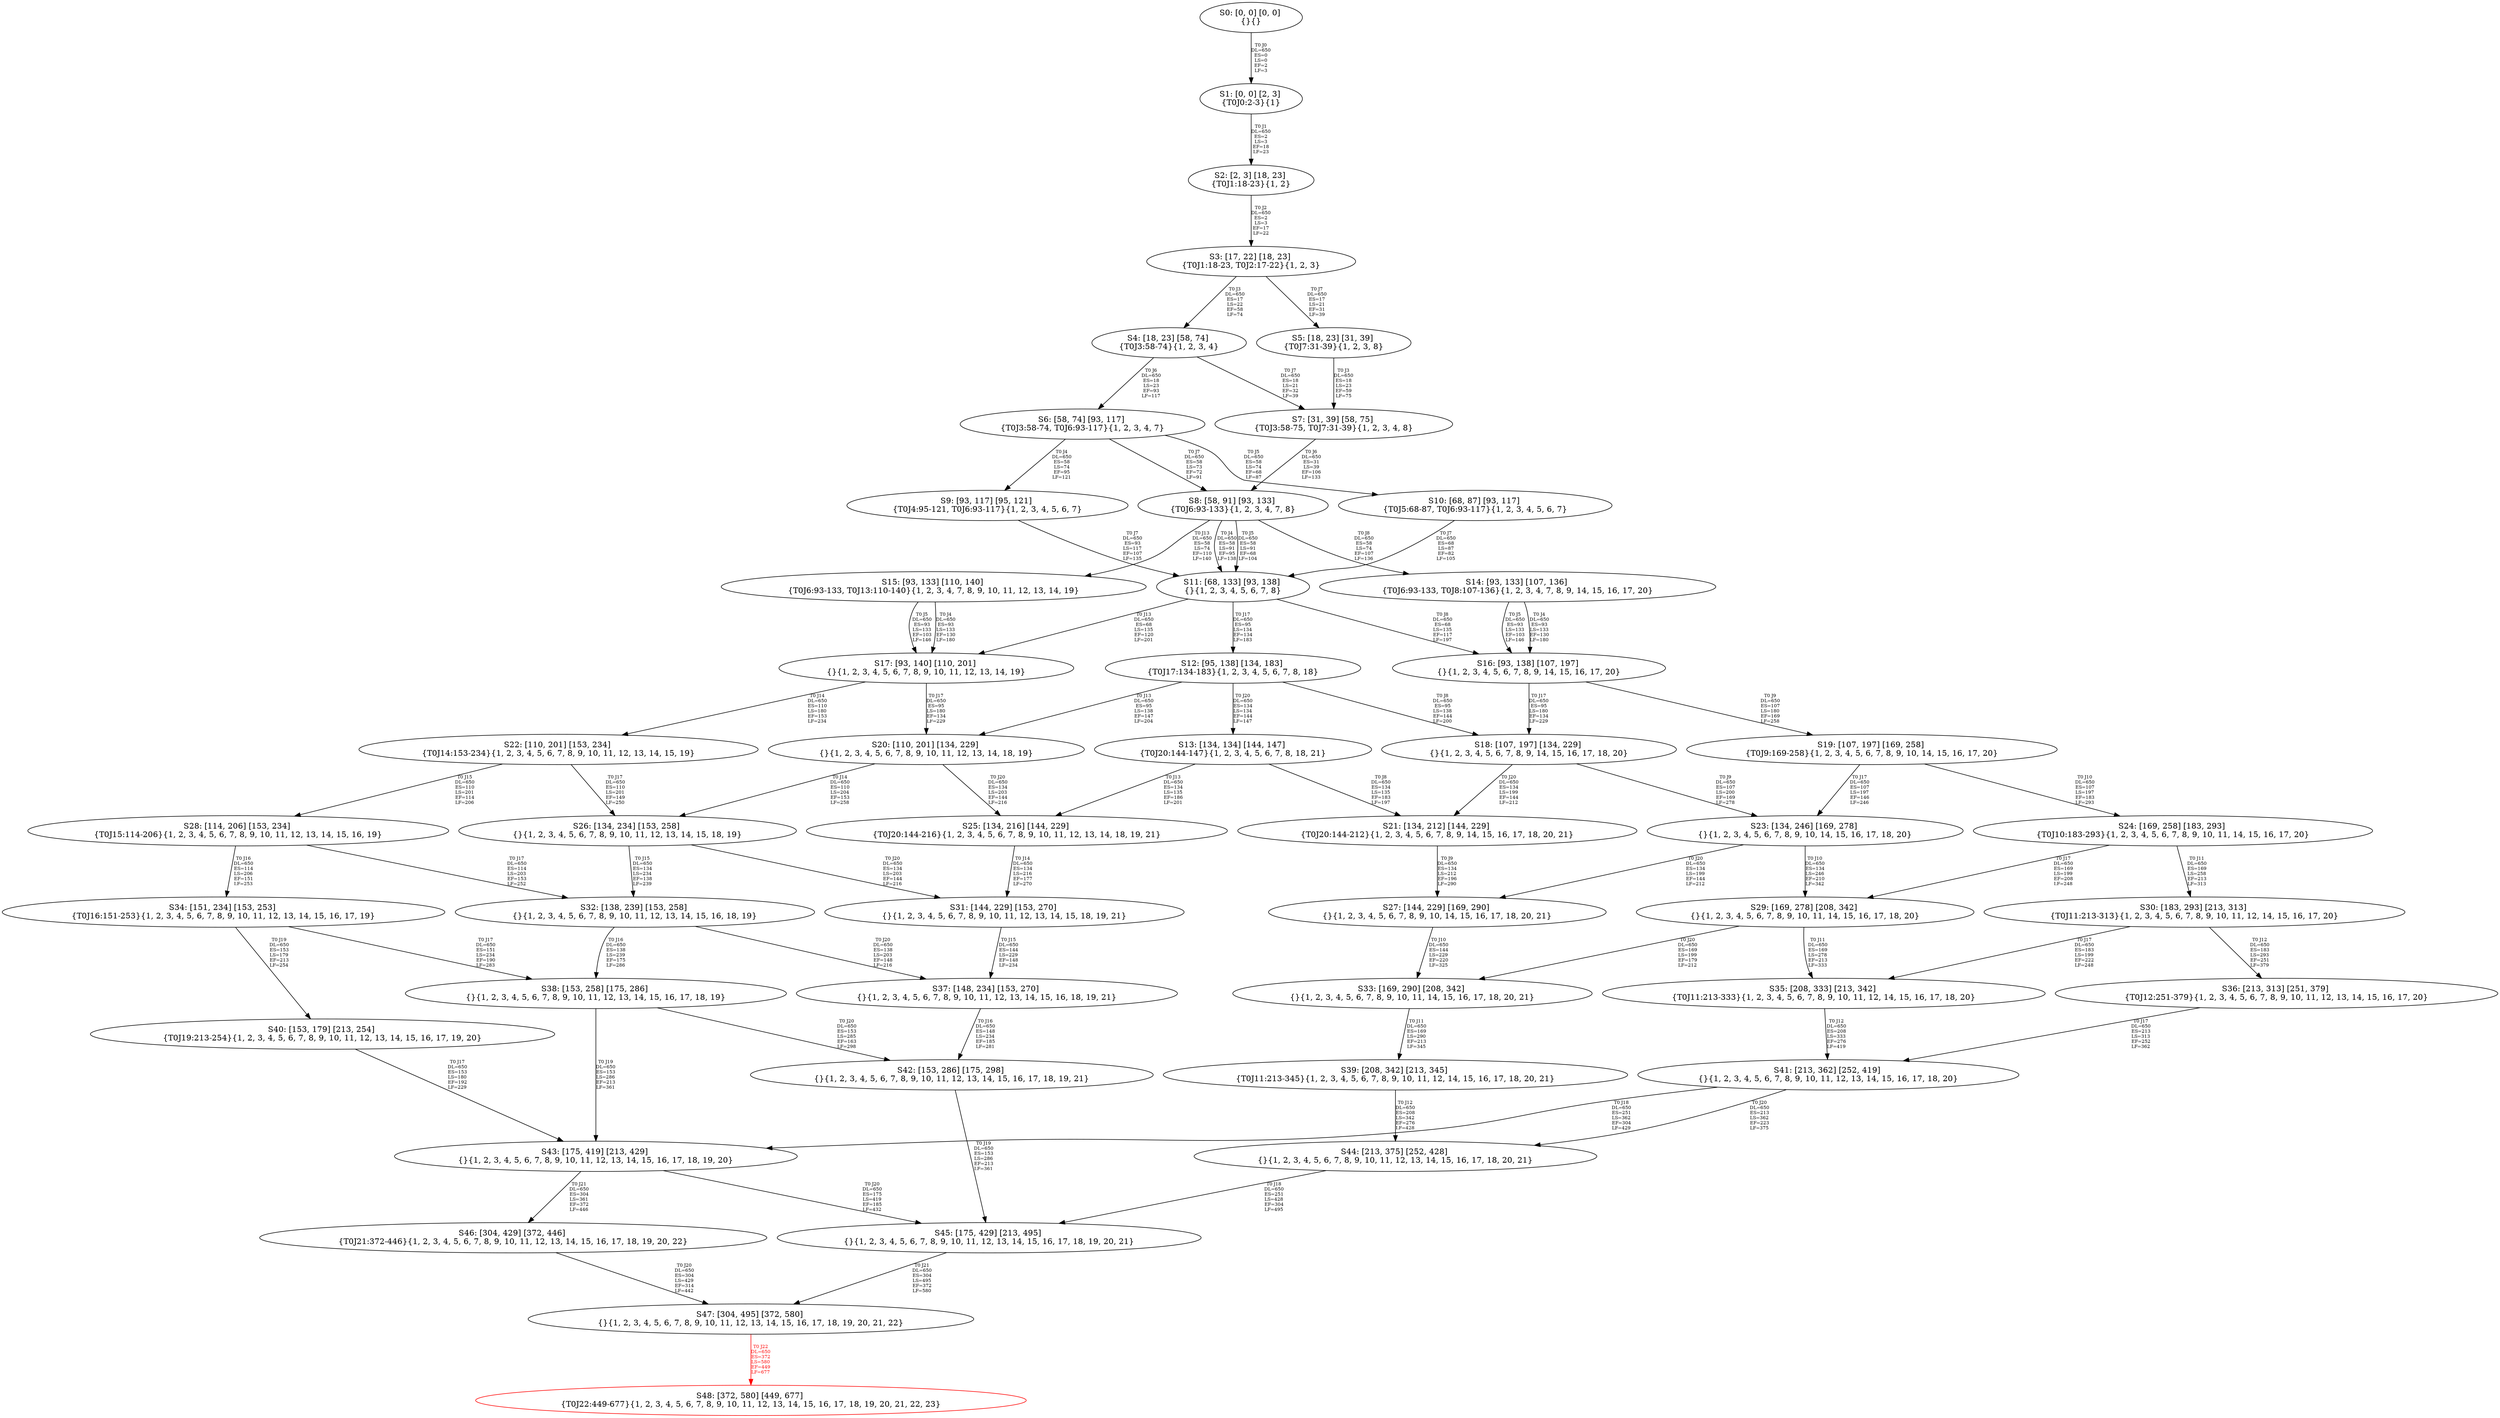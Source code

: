 digraph {
	S0[label="S0: [0, 0] [0, 0] \n{}{}"];
	S1[label="S1: [0, 0] [2, 3] \n{T0J0:2-3}{1}"];
	S2[label="S2: [2, 3] [18, 23] \n{T0J1:18-23}{1, 2}"];
	S3[label="S3: [17, 22] [18, 23] \n{T0J1:18-23, T0J2:17-22}{1, 2, 3}"];
	S4[label="S4: [18, 23] [58, 74] \n{T0J3:58-74}{1, 2, 3, 4}"];
	S5[label="S5: [18, 23] [31, 39] \n{T0J7:31-39}{1, 2, 3, 8}"];
	S6[label="S6: [58, 74] [93, 117] \n{T0J3:58-74, T0J6:93-117}{1, 2, 3, 4, 7}"];
	S7[label="S7: [31, 39] [58, 75] \n{T0J3:58-75, T0J7:31-39}{1, 2, 3, 4, 8}"];
	S8[label="S8: [58, 91] [93, 133] \n{T0J6:93-133}{1, 2, 3, 4, 7, 8}"];
	S9[label="S9: [93, 117] [95, 121] \n{T0J4:95-121, T0J6:93-117}{1, 2, 3, 4, 5, 6, 7}"];
	S10[label="S10: [68, 87] [93, 117] \n{T0J5:68-87, T0J6:93-117}{1, 2, 3, 4, 5, 6, 7}"];
	S11[label="S11: [68, 133] [93, 138] \n{}{1, 2, 3, 4, 5, 6, 7, 8}"];
	S12[label="S12: [95, 138] [134, 183] \n{T0J17:134-183}{1, 2, 3, 4, 5, 6, 7, 8, 18}"];
	S13[label="S13: [134, 134] [144, 147] \n{T0J20:144-147}{1, 2, 3, 4, 5, 6, 7, 8, 18, 21}"];
	S14[label="S14: [93, 133] [107, 136] \n{T0J6:93-133, T0J8:107-136}{1, 2, 3, 4, 7, 8, 9, 14, 15, 16, 17, 20}"];
	S15[label="S15: [93, 133] [110, 140] \n{T0J6:93-133, T0J13:110-140}{1, 2, 3, 4, 7, 8, 9, 10, 11, 12, 13, 14, 19}"];
	S16[label="S16: [93, 138] [107, 197] \n{}{1, 2, 3, 4, 5, 6, 7, 8, 9, 14, 15, 16, 17, 20}"];
	S17[label="S17: [93, 140] [110, 201] \n{}{1, 2, 3, 4, 5, 6, 7, 8, 9, 10, 11, 12, 13, 14, 19}"];
	S18[label="S18: [107, 197] [134, 229] \n{}{1, 2, 3, 4, 5, 6, 7, 8, 9, 14, 15, 16, 17, 18, 20}"];
	S19[label="S19: [107, 197] [169, 258] \n{T0J9:169-258}{1, 2, 3, 4, 5, 6, 7, 8, 9, 10, 14, 15, 16, 17, 20}"];
	S20[label="S20: [110, 201] [134, 229] \n{}{1, 2, 3, 4, 5, 6, 7, 8, 9, 10, 11, 12, 13, 14, 18, 19}"];
	S21[label="S21: [134, 212] [144, 229] \n{T0J20:144-212}{1, 2, 3, 4, 5, 6, 7, 8, 9, 14, 15, 16, 17, 18, 20, 21}"];
	S22[label="S22: [110, 201] [153, 234] \n{T0J14:153-234}{1, 2, 3, 4, 5, 6, 7, 8, 9, 10, 11, 12, 13, 14, 15, 19}"];
	S23[label="S23: [134, 246] [169, 278] \n{}{1, 2, 3, 4, 5, 6, 7, 8, 9, 10, 14, 15, 16, 17, 18, 20}"];
	S24[label="S24: [169, 258] [183, 293] \n{T0J10:183-293}{1, 2, 3, 4, 5, 6, 7, 8, 9, 10, 11, 14, 15, 16, 17, 20}"];
	S25[label="S25: [134, 216] [144, 229] \n{T0J20:144-216}{1, 2, 3, 4, 5, 6, 7, 8, 9, 10, 11, 12, 13, 14, 18, 19, 21}"];
	S26[label="S26: [134, 234] [153, 258] \n{}{1, 2, 3, 4, 5, 6, 7, 8, 9, 10, 11, 12, 13, 14, 15, 18, 19}"];
	S27[label="S27: [144, 229] [169, 290] \n{}{1, 2, 3, 4, 5, 6, 7, 8, 9, 10, 14, 15, 16, 17, 18, 20, 21}"];
	S28[label="S28: [114, 206] [153, 234] \n{T0J15:114-206}{1, 2, 3, 4, 5, 6, 7, 8, 9, 10, 11, 12, 13, 14, 15, 16, 19}"];
	S29[label="S29: [169, 278] [208, 342] \n{}{1, 2, 3, 4, 5, 6, 7, 8, 9, 10, 11, 14, 15, 16, 17, 18, 20}"];
	S30[label="S30: [183, 293] [213, 313] \n{T0J11:213-313}{1, 2, 3, 4, 5, 6, 7, 8, 9, 10, 11, 12, 14, 15, 16, 17, 20}"];
	S31[label="S31: [144, 229] [153, 270] \n{}{1, 2, 3, 4, 5, 6, 7, 8, 9, 10, 11, 12, 13, 14, 15, 18, 19, 21}"];
	S32[label="S32: [138, 239] [153, 258] \n{}{1, 2, 3, 4, 5, 6, 7, 8, 9, 10, 11, 12, 13, 14, 15, 16, 18, 19}"];
	S33[label="S33: [169, 290] [208, 342] \n{}{1, 2, 3, 4, 5, 6, 7, 8, 9, 10, 11, 14, 15, 16, 17, 18, 20, 21}"];
	S34[label="S34: [151, 234] [153, 253] \n{T0J16:151-253}{1, 2, 3, 4, 5, 6, 7, 8, 9, 10, 11, 12, 13, 14, 15, 16, 17, 19}"];
	S35[label="S35: [208, 333] [213, 342] \n{T0J11:213-333}{1, 2, 3, 4, 5, 6, 7, 8, 9, 10, 11, 12, 14, 15, 16, 17, 18, 20}"];
	S36[label="S36: [213, 313] [251, 379] \n{T0J12:251-379}{1, 2, 3, 4, 5, 6, 7, 8, 9, 10, 11, 12, 13, 14, 15, 16, 17, 20}"];
	S37[label="S37: [148, 234] [153, 270] \n{}{1, 2, 3, 4, 5, 6, 7, 8, 9, 10, 11, 12, 13, 14, 15, 16, 18, 19, 21}"];
	S38[label="S38: [153, 258] [175, 286] \n{}{1, 2, 3, 4, 5, 6, 7, 8, 9, 10, 11, 12, 13, 14, 15, 16, 17, 18, 19}"];
	S39[label="S39: [208, 342] [213, 345] \n{T0J11:213-345}{1, 2, 3, 4, 5, 6, 7, 8, 9, 10, 11, 12, 14, 15, 16, 17, 18, 20, 21}"];
	S40[label="S40: [153, 179] [213, 254] \n{T0J19:213-254}{1, 2, 3, 4, 5, 6, 7, 8, 9, 10, 11, 12, 13, 14, 15, 16, 17, 19, 20}"];
	S41[label="S41: [213, 362] [252, 419] \n{}{1, 2, 3, 4, 5, 6, 7, 8, 9, 10, 11, 12, 13, 14, 15, 16, 17, 18, 20}"];
	S42[label="S42: [153, 286] [175, 298] \n{}{1, 2, 3, 4, 5, 6, 7, 8, 9, 10, 11, 12, 13, 14, 15, 16, 17, 18, 19, 21}"];
	S43[label="S43: [175, 419] [213, 429] \n{}{1, 2, 3, 4, 5, 6, 7, 8, 9, 10, 11, 12, 13, 14, 15, 16, 17, 18, 19, 20}"];
	S44[label="S44: [213, 375] [252, 428] \n{}{1, 2, 3, 4, 5, 6, 7, 8, 9, 10, 11, 12, 13, 14, 15, 16, 17, 18, 20, 21}"];
	S45[label="S45: [175, 429] [213, 495] \n{}{1, 2, 3, 4, 5, 6, 7, 8, 9, 10, 11, 12, 13, 14, 15, 16, 17, 18, 19, 20, 21}"];
	S46[label="S46: [304, 429] [372, 446] \n{T0J21:372-446}{1, 2, 3, 4, 5, 6, 7, 8, 9, 10, 11, 12, 13, 14, 15, 16, 17, 18, 19, 20, 22}"];
	S47[label="S47: [304, 495] [372, 580] \n{}{1, 2, 3, 4, 5, 6, 7, 8, 9, 10, 11, 12, 13, 14, 15, 16, 17, 18, 19, 20, 21, 22}"];
	S48[label="S48: [372, 580] [449, 677] \n{T0J22:449-677}{1, 2, 3, 4, 5, 6, 7, 8, 9, 10, 11, 12, 13, 14, 15, 16, 17, 18, 19, 20, 21, 22, 23}"];
	S0 -> S1[label="T0 J0\nDL=650\nES=0\nLS=0\nEF=2\nLF=3",fontsize=8];
	S1 -> S2[label="T0 J1\nDL=650\nES=2\nLS=3\nEF=18\nLF=23",fontsize=8];
	S2 -> S3[label="T0 J2\nDL=650\nES=2\nLS=3\nEF=17\nLF=22",fontsize=8];
	S3 -> S4[label="T0 J3\nDL=650\nES=17\nLS=22\nEF=58\nLF=74",fontsize=8];
	S3 -> S5[label="T0 J7\nDL=650\nES=17\nLS=21\nEF=31\nLF=39",fontsize=8];
	S4 -> S6[label="T0 J6\nDL=650\nES=18\nLS=23\nEF=93\nLF=117",fontsize=8];
	S4 -> S7[label="T0 J7\nDL=650\nES=18\nLS=21\nEF=32\nLF=39",fontsize=8];
	S5 -> S7[label="T0 J3\nDL=650\nES=18\nLS=23\nEF=59\nLF=75",fontsize=8];
	S6 -> S9[label="T0 J4\nDL=650\nES=58\nLS=74\nEF=95\nLF=121",fontsize=8];
	S6 -> S10[label="T0 J5\nDL=650\nES=58\nLS=74\nEF=68\nLF=87",fontsize=8];
	S6 -> S8[label="T0 J7\nDL=650\nES=58\nLS=73\nEF=72\nLF=91",fontsize=8];
	S7 -> S8[label="T0 J6\nDL=650\nES=31\nLS=39\nEF=106\nLF=133",fontsize=8];
	S8 -> S11[label="T0 J4\nDL=650\nES=58\nLS=91\nEF=95\nLF=138",fontsize=8];
	S8 -> S11[label="T0 J5\nDL=650\nES=58\nLS=91\nEF=68\nLF=104",fontsize=8];
	S8 -> S14[label="T0 J8\nDL=650\nES=58\nLS=74\nEF=107\nLF=136",fontsize=8];
	S8 -> S15[label="T0 J13\nDL=650\nES=58\nLS=74\nEF=110\nLF=140",fontsize=8];
	S9 -> S11[label="T0 J7\nDL=650\nES=93\nLS=117\nEF=107\nLF=135",fontsize=8];
	S10 -> S11[label="T0 J7\nDL=650\nES=68\nLS=87\nEF=82\nLF=105",fontsize=8];
	S11 -> S16[label="T0 J8\nDL=650\nES=68\nLS=135\nEF=117\nLF=197",fontsize=8];
	S11 -> S17[label="T0 J13\nDL=650\nES=68\nLS=135\nEF=120\nLF=201",fontsize=8];
	S11 -> S12[label="T0 J17\nDL=650\nES=95\nLS=134\nEF=134\nLF=183",fontsize=8];
	S12 -> S18[label="T0 J8\nDL=650\nES=95\nLS=138\nEF=144\nLF=200",fontsize=8];
	S12 -> S20[label="T0 J13\nDL=650\nES=95\nLS=138\nEF=147\nLF=204",fontsize=8];
	S12 -> S13[label="T0 J20\nDL=650\nES=134\nLS=134\nEF=144\nLF=147",fontsize=8];
	S13 -> S21[label="T0 J8\nDL=650\nES=134\nLS=135\nEF=183\nLF=197",fontsize=8];
	S13 -> S25[label="T0 J13\nDL=650\nES=134\nLS=135\nEF=186\nLF=201",fontsize=8];
	S14 -> S16[label="T0 J4\nDL=650\nES=93\nLS=133\nEF=130\nLF=180",fontsize=8];
	S14 -> S16[label="T0 J5\nDL=650\nES=93\nLS=133\nEF=103\nLF=146",fontsize=8];
	S15 -> S17[label="T0 J4\nDL=650\nES=93\nLS=133\nEF=130\nLF=180",fontsize=8];
	S15 -> S17[label="T0 J5\nDL=650\nES=93\nLS=133\nEF=103\nLF=146",fontsize=8];
	S16 -> S19[label="T0 J9\nDL=650\nES=107\nLS=180\nEF=169\nLF=258",fontsize=8];
	S16 -> S18[label="T0 J17\nDL=650\nES=95\nLS=180\nEF=134\nLF=229",fontsize=8];
	S17 -> S22[label="T0 J14\nDL=650\nES=110\nLS=180\nEF=153\nLF=234",fontsize=8];
	S17 -> S20[label="T0 J17\nDL=650\nES=95\nLS=180\nEF=134\nLF=229",fontsize=8];
	S18 -> S23[label="T0 J9\nDL=650\nES=107\nLS=200\nEF=169\nLF=278",fontsize=8];
	S18 -> S21[label="T0 J20\nDL=650\nES=134\nLS=199\nEF=144\nLF=212",fontsize=8];
	S19 -> S24[label="T0 J10\nDL=650\nES=107\nLS=197\nEF=183\nLF=293",fontsize=8];
	S19 -> S23[label="T0 J17\nDL=650\nES=107\nLS=197\nEF=146\nLF=246",fontsize=8];
	S20 -> S26[label="T0 J14\nDL=650\nES=110\nLS=204\nEF=153\nLF=258",fontsize=8];
	S20 -> S25[label="T0 J20\nDL=650\nES=134\nLS=203\nEF=144\nLF=216",fontsize=8];
	S21 -> S27[label="T0 J9\nDL=650\nES=134\nLS=212\nEF=196\nLF=290",fontsize=8];
	S22 -> S28[label="T0 J15\nDL=650\nES=110\nLS=201\nEF=114\nLF=206",fontsize=8];
	S22 -> S26[label="T0 J17\nDL=650\nES=110\nLS=201\nEF=149\nLF=250",fontsize=8];
	S23 -> S29[label="T0 J10\nDL=650\nES=134\nLS=246\nEF=210\nLF=342",fontsize=8];
	S23 -> S27[label="T0 J20\nDL=650\nES=134\nLS=199\nEF=144\nLF=212",fontsize=8];
	S24 -> S30[label="T0 J11\nDL=650\nES=169\nLS=258\nEF=213\nLF=313",fontsize=8];
	S24 -> S29[label="T0 J17\nDL=650\nES=169\nLS=199\nEF=208\nLF=248",fontsize=8];
	S25 -> S31[label="T0 J14\nDL=650\nES=134\nLS=216\nEF=177\nLF=270",fontsize=8];
	S26 -> S32[label="T0 J15\nDL=650\nES=134\nLS=234\nEF=138\nLF=239",fontsize=8];
	S26 -> S31[label="T0 J20\nDL=650\nES=134\nLS=203\nEF=144\nLF=216",fontsize=8];
	S27 -> S33[label="T0 J10\nDL=650\nES=144\nLS=229\nEF=220\nLF=325",fontsize=8];
	S28 -> S34[label="T0 J16\nDL=650\nES=114\nLS=206\nEF=151\nLF=253",fontsize=8];
	S28 -> S32[label="T0 J17\nDL=650\nES=114\nLS=203\nEF=153\nLF=252",fontsize=8];
	S29 -> S35[label="T0 J11\nDL=650\nES=169\nLS=278\nEF=213\nLF=333",fontsize=8];
	S29 -> S33[label="T0 J20\nDL=650\nES=169\nLS=199\nEF=179\nLF=212",fontsize=8];
	S30 -> S36[label="T0 J12\nDL=650\nES=183\nLS=293\nEF=251\nLF=379",fontsize=8];
	S30 -> S35[label="T0 J17\nDL=650\nES=183\nLS=199\nEF=222\nLF=248",fontsize=8];
	S31 -> S37[label="T0 J15\nDL=650\nES=144\nLS=229\nEF=148\nLF=234",fontsize=8];
	S32 -> S38[label="T0 J16\nDL=650\nES=138\nLS=239\nEF=175\nLF=286",fontsize=8];
	S32 -> S37[label="T0 J20\nDL=650\nES=138\nLS=203\nEF=148\nLF=216",fontsize=8];
	S33 -> S39[label="T0 J11\nDL=650\nES=169\nLS=290\nEF=213\nLF=345",fontsize=8];
	S34 -> S38[label="T0 J17\nDL=650\nES=151\nLS=234\nEF=190\nLF=283",fontsize=8];
	S34 -> S40[label="T0 J19\nDL=650\nES=153\nLS=179\nEF=213\nLF=254",fontsize=8];
	S35 -> S41[label="T0 J12\nDL=650\nES=208\nLS=333\nEF=276\nLF=419",fontsize=8];
	S36 -> S41[label="T0 J17\nDL=650\nES=213\nLS=313\nEF=252\nLF=362",fontsize=8];
	S37 -> S42[label="T0 J16\nDL=650\nES=148\nLS=234\nEF=185\nLF=281",fontsize=8];
	S38 -> S43[label="T0 J19\nDL=650\nES=153\nLS=286\nEF=213\nLF=361",fontsize=8];
	S38 -> S42[label="T0 J20\nDL=650\nES=153\nLS=285\nEF=163\nLF=298",fontsize=8];
	S39 -> S44[label="T0 J12\nDL=650\nES=208\nLS=342\nEF=276\nLF=428",fontsize=8];
	S40 -> S43[label="T0 J17\nDL=650\nES=153\nLS=180\nEF=192\nLF=229",fontsize=8];
	S41 -> S43[label="T0 J18\nDL=650\nES=251\nLS=362\nEF=304\nLF=429",fontsize=8];
	S41 -> S44[label="T0 J20\nDL=650\nES=213\nLS=362\nEF=223\nLF=375",fontsize=8];
	S42 -> S45[label="T0 J19\nDL=650\nES=153\nLS=286\nEF=213\nLF=361",fontsize=8];
	S43 -> S45[label="T0 J20\nDL=650\nES=175\nLS=419\nEF=185\nLF=432",fontsize=8];
	S43 -> S46[label="T0 J21\nDL=650\nES=304\nLS=361\nEF=372\nLF=446",fontsize=8];
	S44 -> S45[label="T0 J18\nDL=650\nES=251\nLS=428\nEF=304\nLF=495",fontsize=8];
	S45 -> S47[label="T0 J21\nDL=650\nES=304\nLS=495\nEF=372\nLF=580",fontsize=8];
	S46 -> S47[label="T0 J20\nDL=650\nES=304\nLS=429\nEF=314\nLF=442",fontsize=8];
	S47 -> S48[label="T0 J22\nDL=650\nES=372\nLS=580\nEF=449\nLF=677",color=Red,fontcolor=Red,fontsize=8];
S48[color=Red];
}
